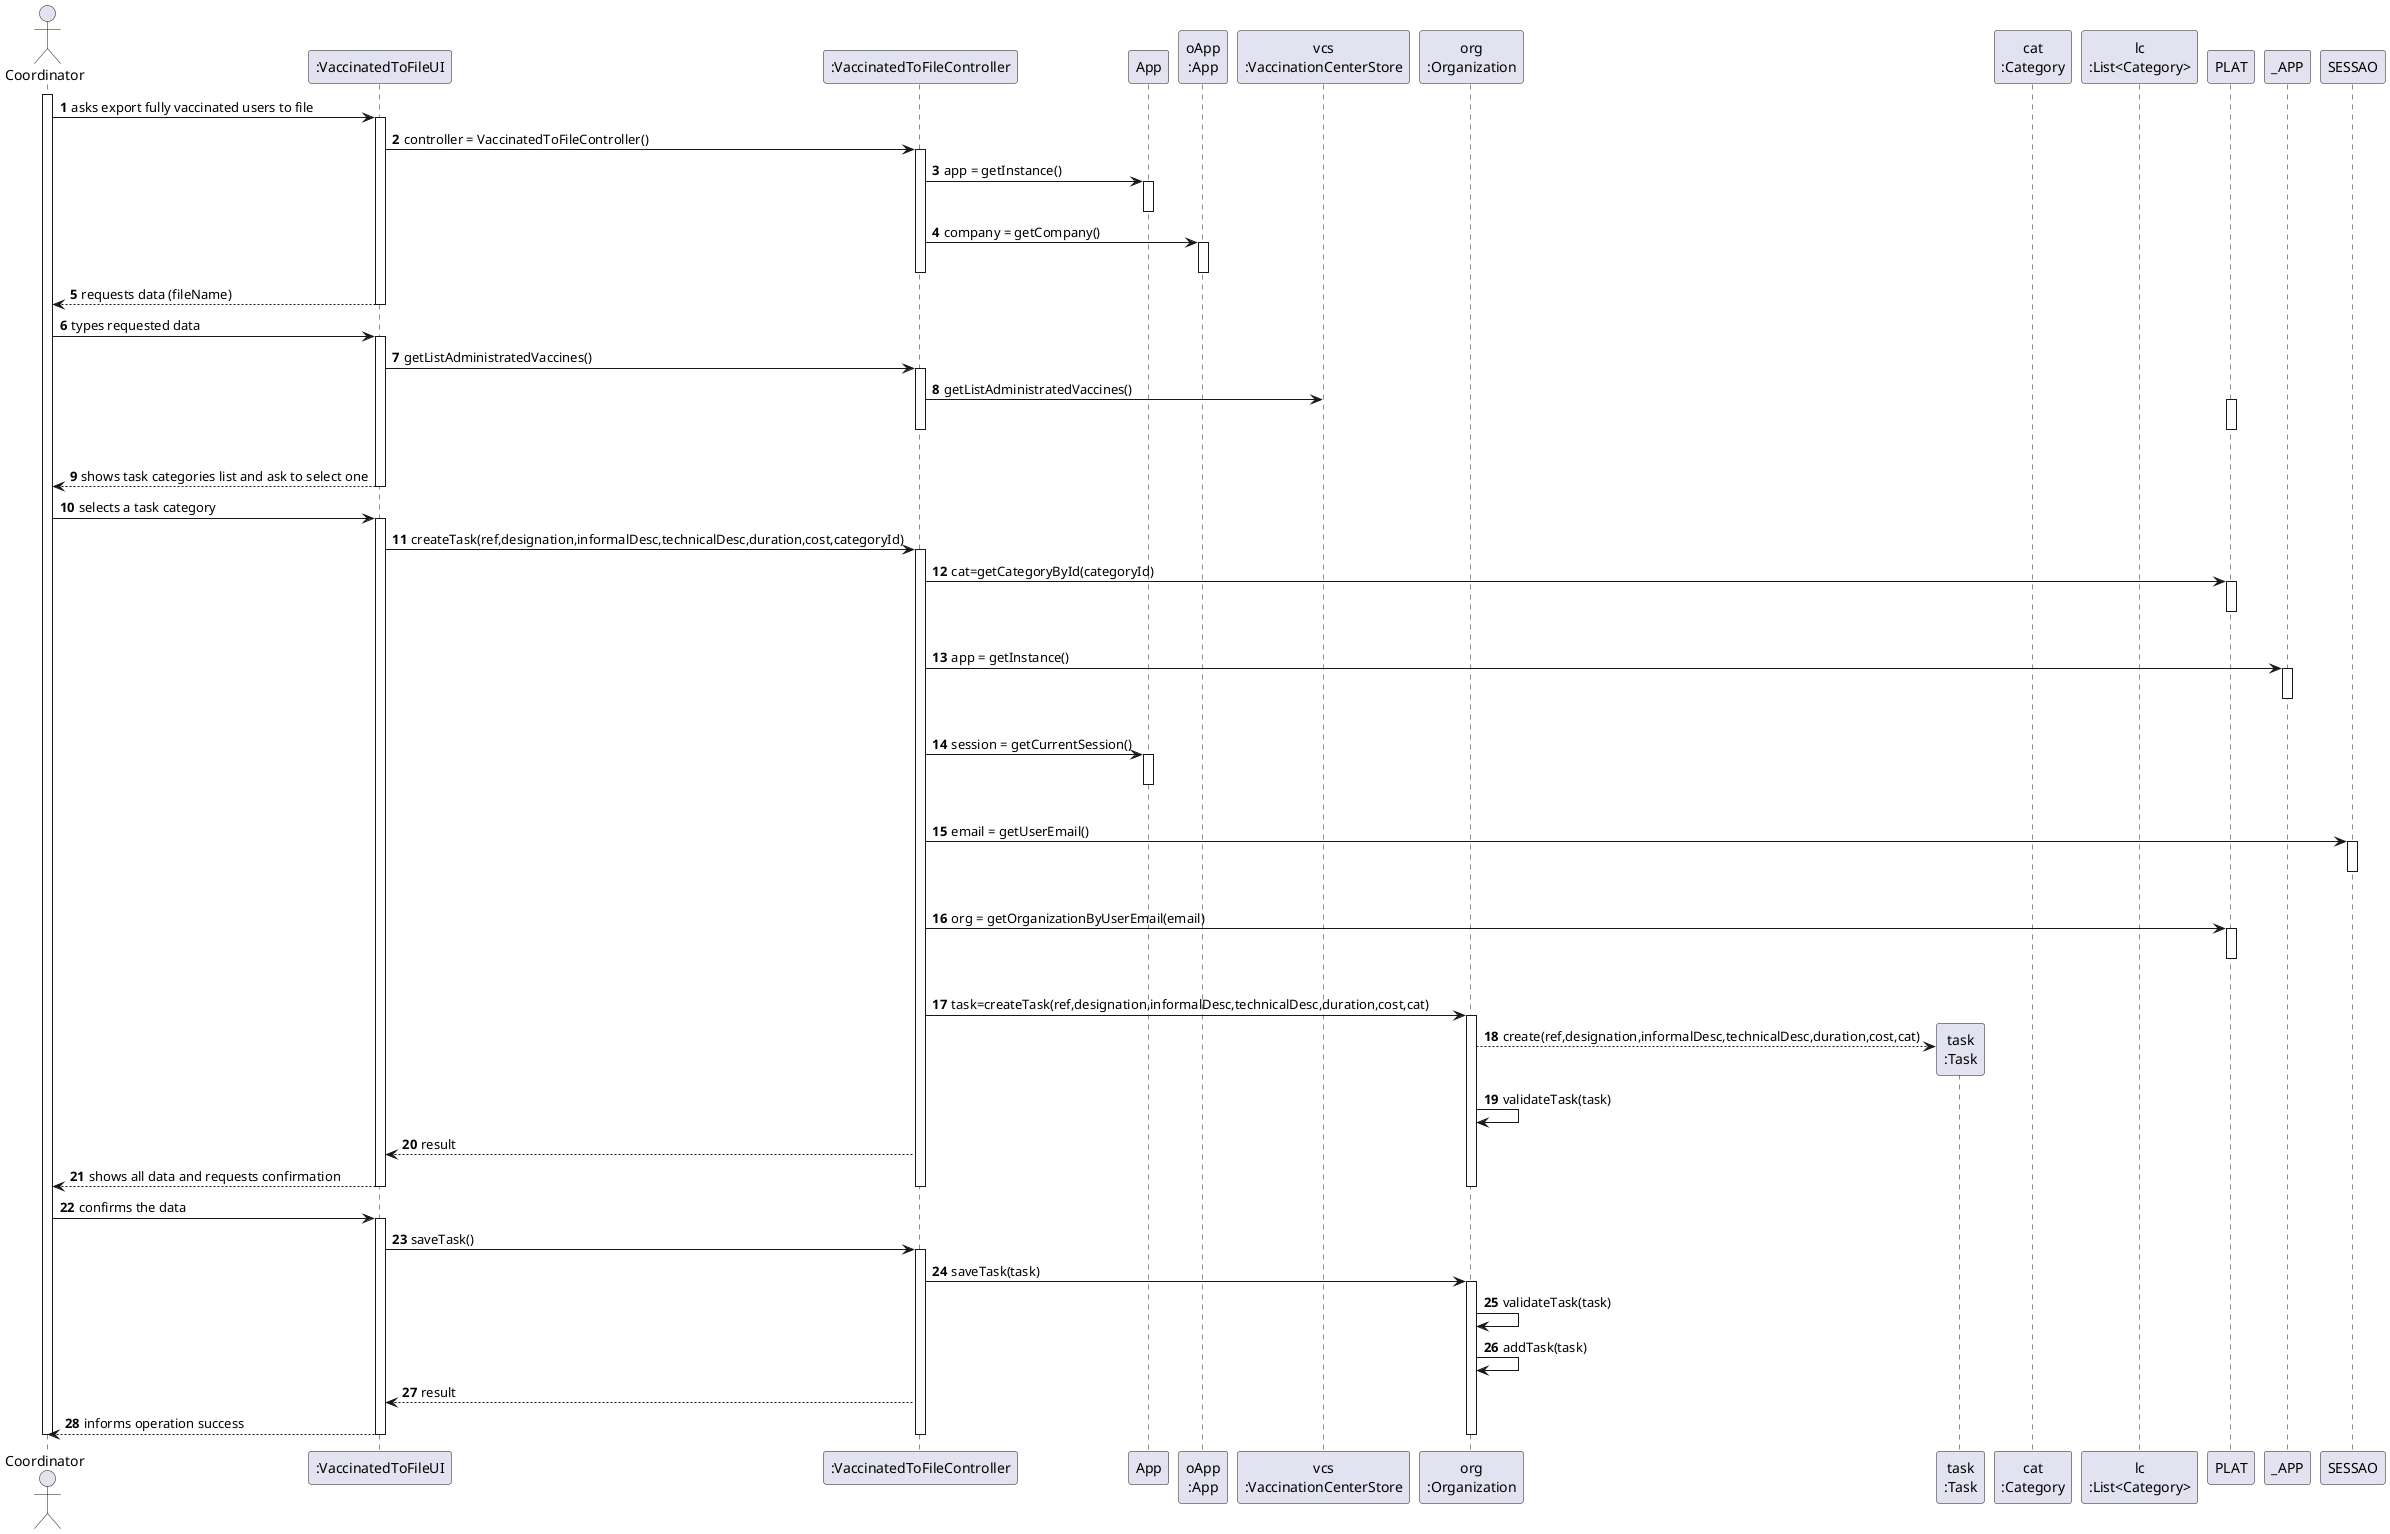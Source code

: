 @startuml
autonumber

actor "Coordinator" as COO

participant ":VaccinatedToFileUI" as UI
participant ":VaccinatedToFileController" as CTRL
participant "App" as APP
participant "oApp\n:App" as oApp
participant "vcs\n:VaccinationCenterStore" as VCS
participant "org\n:Organization" as ORG
participant "task\n:Task" as TAREFA
participant "cat\n:Category" as CAT
participant "lc\n:List<Category>" as LIST_CAT

activate COO
COO -> UI : asks export fully vaccinated users to file
activate UI
UI -> CTRL : controller = VaccinatedToFileController()
activate CTRL
CTRL -> APP : app = getInstance()
activate APP
deactivate APP
CTRL -> oApp : company = getCompany()
activate oApp
deactivate oApp

deactivate CTRL

UI --> COO : requests data (fileName)
deactivate UI

COO -> UI : types requested data
activate UI

UI -> CTRL : getListAdministratedVaccines()
activate CTRL

CTRL -> VCS : getListAdministratedVaccines()
activate PLAT
|||
deactivate PLAT
deactivate CTRL

UI --> COO : shows task categories list and ask to select one
deactivate PLAT
deactivate UI

COO -> UI : selects a task category
activate UI

UI -> CTRL : createTask(ref,designation,informalDesc,technicalDesc,duration,cost,categoryId)
activate CTRL

CTRL -> PLAT : cat=getCategoryById(categoryId)
activate PLAT
|||
deactivate PLAT

CTRL -> _APP: app = getInstance()
activate _APP
|||
deactivate _APP

CTRL -> APP: session = getCurrentSession()
activate APP
|||
deactivate APP

CTRL -> SESSAO: email = getUserEmail()
activate SESSAO
|||
deactivate SESSAO

CTRL -> PLAT: org = getOrganizationByUserEmail(email)
activate PLAT
|||
deactivate PLAT

CTRL -> ORG: task=createTask(ref,designation,informalDesc,technicalDesc,duration,cost,cat)
activate ORG

ORG --> TAREFA**: create(ref,designation,informalDesc,technicalDesc,duration,cost,cat)
ORG -> ORG: validateTask(task)

CTRL --> UI: result

UI --> COO: shows all data and requests confirmation
deactivate ORG
deactivate PLAT
deactivate CTRL
deactivate UI

COO -> UI : confirms the data
activate UI
UI -> CTRL : saveTask()
activate CTRL

CTRL -> ORG : saveTask(task)
activate ORG

ORG -> ORG: validateTask(task)
ORG -> ORG: addTask(task)

CTRL --> UI: result

UI --> COO : informs operation success
deactivate ORG
deactivate CTRL
deactivate UI

deactivate COO

@enduml